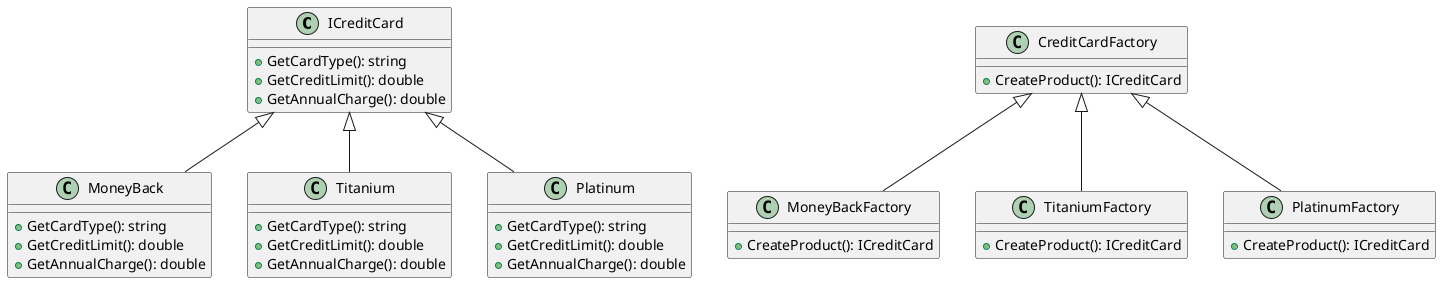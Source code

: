 @startuml
class ICreditCard {
  +GetCardType(): string
  +GetCreditLimit(): double
  +GetAnnualCharge(): double
}

class MoneyBack {
  +GetCardType(): string
  +GetCreditLimit(): double
  +GetAnnualCharge(): double
}

class Titanium {
  +GetCardType(): string
  +GetCreditLimit(): double
  +GetAnnualCharge(): double
}

class Platinum {
  +GetCardType(): string
  +GetCreditLimit(): double
  +GetAnnualCharge(): double
}

class CreditCardFactory {
  +CreateProduct(): ICreditCard
}

class MoneyBackFactory {
  +CreateProduct(): ICreditCard
}

class TitaniumFactory {
  +CreateProduct(): ICreditCard
}

class PlatinumFactory {
  +CreateProduct(): ICreditCard
}

ICreditCard <|-- MoneyBack
ICreditCard <|-- Titanium
ICreditCard <|-- Platinum
CreditCardFactory <|-- MoneyBackFactory
CreditCardFactory <|-- TitaniumFactory
CreditCardFactory <|-- PlatinumFactory
@enduml
